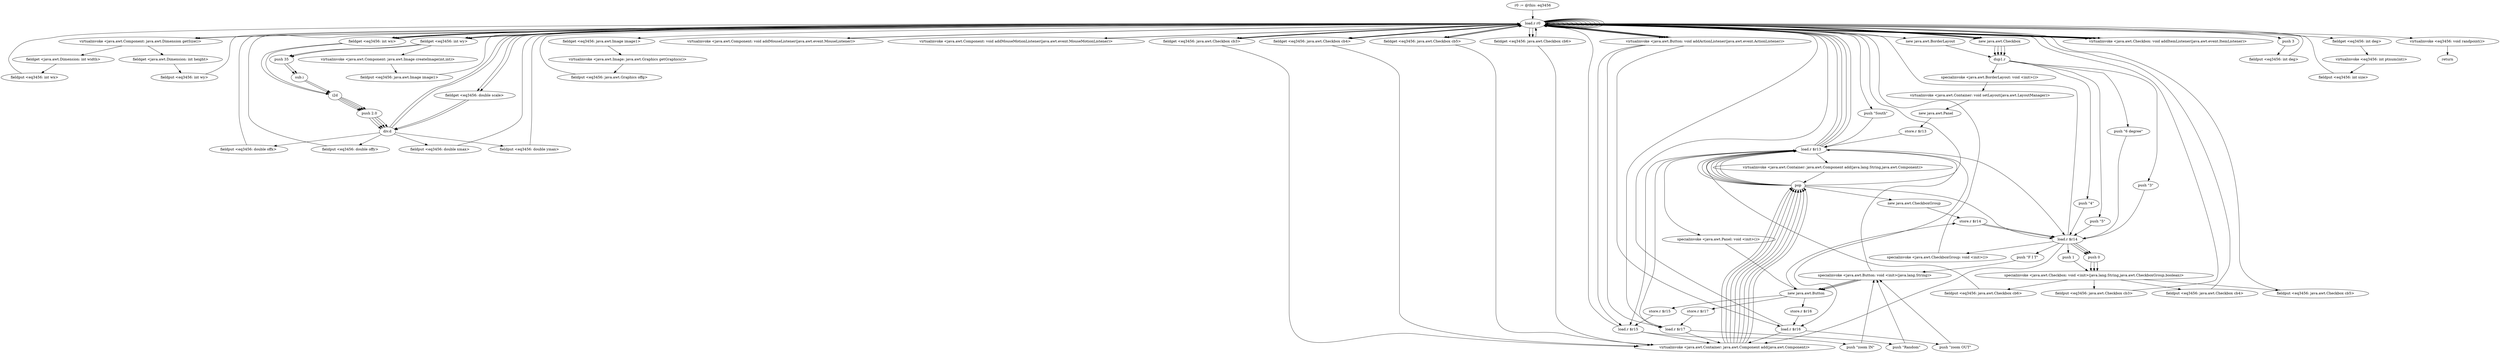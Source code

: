 digraph "" {
    "r0 := @this: eq3456"
    "load.r r0"
    "r0 := @this: eq3456"->"load.r r0";
    "load.r r0"->"load.r r0";
    "virtualinvoke <java.awt.Component: java.awt.Dimension getSize()>"
    "load.r r0"->"virtualinvoke <java.awt.Component: java.awt.Dimension getSize()>";
    "fieldget <java.awt.Dimension: int width>"
    "virtualinvoke <java.awt.Component: java.awt.Dimension getSize()>"->"fieldget <java.awt.Dimension: int width>";
    "fieldput <eq3456: int wx>"
    "fieldget <java.awt.Dimension: int width>"->"fieldput <eq3456: int wx>";
    "fieldput <eq3456: int wx>"->"load.r r0";
    "load.r r0"->"load.r r0";
    "load.r r0"->"virtualinvoke <java.awt.Component: java.awt.Dimension getSize()>";
    "fieldget <java.awt.Dimension: int height>"
    "virtualinvoke <java.awt.Component: java.awt.Dimension getSize()>"->"fieldget <java.awt.Dimension: int height>";
    "fieldput <eq3456: int wy>"
    "fieldget <java.awt.Dimension: int height>"->"fieldput <eq3456: int wy>";
    "fieldput <eq3456: int wy>"->"load.r r0";
    "load.r r0"->"load.r r0";
    "fieldget <eq3456: int wx>"
    "load.r r0"->"fieldget <eq3456: int wx>";
    "i2d"
    "fieldget <eq3456: int wx>"->"i2d";
    "push 2.0"
    "i2d"->"push 2.0";
    "div.d"
    "push 2.0"->"div.d";
    "fieldput <eq3456: double offx>"
    "div.d"->"fieldput <eq3456: double offx>";
    "fieldput <eq3456: double offx>"->"load.r r0";
    "load.r r0"->"load.r r0";
    "fieldget <eq3456: int wy>"
    "load.r r0"->"fieldget <eq3456: int wy>";
    "push 35"
    "fieldget <eq3456: int wy>"->"push 35";
    "sub.i"
    "push 35"->"sub.i";
    "sub.i"->"i2d";
    "i2d"->"push 2.0";
    "push 2.0"->"div.d";
    "fieldput <eq3456: double offy>"
    "div.d"->"fieldput <eq3456: double offy>";
    "fieldput <eq3456: double offy>"->"load.r r0";
    "load.r r0"->"load.r r0";
    "load.r r0"->"fieldget <eq3456: int wx>";
    "fieldget <eq3456: int wx>"->"i2d";
    "i2d"->"push 2.0";
    "push 2.0"->"div.d";
    "div.d"->"load.r r0";
    "fieldget <eq3456: double scale>"
    "load.r r0"->"fieldget <eq3456: double scale>";
    "fieldget <eq3456: double scale>"->"div.d";
    "fieldput <eq3456: double xmax>"
    "div.d"->"fieldput <eq3456: double xmax>";
    "fieldput <eq3456: double xmax>"->"load.r r0";
    "load.r r0"->"load.r r0";
    "load.r r0"->"fieldget <eq3456: int wy>";
    "fieldget <eq3456: int wy>"->"push 35";
    "push 35"->"sub.i";
    "sub.i"->"i2d";
    "i2d"->"push 2.0";
    "push 2.0"->"div.d";
    "div.d"->"load.r r0";
    "load.r r0"->"fieldget <eq3456: double scale>";
    "fieldget <eq3456: double scale>"->"div.d";
    "fieldput <eq3456: double ymax>"
    "div.d"->"fieldput <eq3456: double ymax>";
    "fieldput <eq3456: double ymax>"->"load.r r0";
    "load.r r0"->"load.r r0";
    "load.r r0"->"load.r r0";
    "load.r r0"->"fieldget <eq3456: int wx>";
    "fieldget <eq3456: int wx>"->"load.r r0";
    "load.r r0"->"fieldget <eq3456: int wy>";
    "virtualinvoke <java.awt.Component: java.awt.Image createImage(int,int)>"
    "fieldget <eq3456: int wy>"->"virtualinvoke <java.awt.Component: java.awt.Image createImage(int,int)>";
    "fieldput <eq3456: java.awt.Image image1>"
    "virtualinvoke <java.awt.Component: java.awt.Image createImage(int,int)>"->"fieldput <eq3456: java.awt.Image image1>";
    "fieldput <eq3456: java.awt.Image image1>"->"load.r r0";
    "load.r r0"->"load.r r0";
    "fieldget <eq3456: java.awt.Image image1>"
    "load.r r0"->"fieldget <eq3456: java.awt.Image image1>";
    "virtualinvoke <java.awt.Image: java.awt.Graphics getGraphics()>"
    "fieldget <eq3456: java.awt.Image image1>"->"virtualinvoke <java.awt.Image: java.awt.Graphics getGraphics()>";
    "fieldput <eq3456: java.awt.Graphics offg>"
    "virtualinvoke <java.awt.Image: java.awt.Graphics getGraphics()>"->"fieldput <eq3456: java.awt.Graphics offg>";
    "fieldput <eq3456: java.awt.Graphics offg>"->"load.r r0";
    "load.r r0"->"load.r r0";
    "virtualinvoke <java.awt.Component: void addMouseListener(java.awt.event.MouseListener)>"
    "load.r r0"->"virtualinvoke <java.awt.Component: void addMouseListener(java.awt.event.MouseListener)>";
    "virtualinvoke <java.awt.Component: void addMouseListener(java.awt.event.MouseListener)>"->"load.r r0";
    "load.r r0"->"load.r r0";
    "virtualinvoke <java.awt.Component: void addMouseMotionListener(java.awt.event.MouseMotionListener)>"
    "load.r r0"->"virtualinvoke <java.awt.Component: void addMouseMotionListener(java.awt.event.MouseMotionListener)>";
    "virtualinvoke <java.awt.Component: void addMouseMotionListener(java.awt.event.MouseMotionListener)>"->"load.r r0";
    "new java.awt.BorderLayout"
    "load.r r0"->"new java.awt.BorderLayout";
    "dup1.r"
    "new java.awt.BorderLayout"->"dup1.r";
    "specialinvoke <java.awt.BorderLayout: void <init>()>"
    "dup1.r"->"specialinvoke <java.awt.BorderLayout: void <init>()>";
    "virtualinvoke <java.awt.Container: void setLayout(java.awt.LayoutManager)>"
    "specialinvoke <java.awt.BorderLayout: void <init>()>"->"virtualinvoke <java.awt.Container: void setLayout(java.awt.LayoutManager)>";
    "new java.awt.Panel"
    "virtualinvoke <java.awt.Container: void setLayout(java.awt.LayoutManager)>"->"new java.awt.Panel";
    "store.r $r13"
    "new java.awt.Panel"->"store.r $r13";
    "load.r $r13"
    "store.r $r13"->"load.r $r13";
    "specialinvoke <java.awt.Panel: void <init>()>"
    "load.r $r13"->"specialinvoke <java.awt.Panel: void <init>()>";
    "new java.awt.Button"
    "specialinvoke <java.awt.Panel: void <init>()>"->"new java.awt.Button";
    "store.r $r14"
    "new java.awt.Button"->"store.r $r14";
    "load.r $r14"
    "store.r $r14"->"load.r $r14";
    "push \"F I T\""
    "load.r $r14"->"push \"F I T\"";
    "specialinvoke <java.awt.Button: void <init>(java.lang.String)>"
    "push \"F I T\""->"specialinvoke <java.awt.Button: void <init>(java.lang.String)>";
    "specialinvoke <java.awt.Button: void <init>(java.lang.String)>"->"new java.awt.Button";
    "store.r $r15"
    "new java.awt.Button"->"store.r $r15";
    "load.r $r15"
    "store.r $r15"->"load.r $r15";
    "push \"zoom IN\""
    "load.r $r15"->"push \"zoom IN\"";
    "push \"zoom IN\""->"specialinvoke <java.awt.Button: void <init>(java.lang.String)>";
    "specialinvoke <java.awt.Button: void <init>(java.lang.String)>"->"new java.awt.Button";
    "store.r $r16"
    "new java.awt.Button"->"store.r $r16";
    "load.r $r16"
    "store.r $r16"->"load.r $r16";
    "push \"zoom OUT\""
    "load.r $r16"->"push \"zoom OUT\"";
    "push \"zoom OUT\""->"specialinvoke <java.awt.Button: void <init>(java.lang.String)>";
    "specialinvoke <java.awt.Button: void <init>(java.lang.String)>"->"new java.awt.Button";
    "store.r $r17"
    "new java.awt.Button"->"store.r $r17";
    "load.r $r17"
    "store.r $r17"->"load.r $r17";
    "push \"Random\""
    "load.r $r17"->"push \"Random\"";
    "push \"Random\""->"specialinvoke <java.awt.Button: void <init>(java.lang.String)>";
    "specialinvoke <java.awt.Button: void <init>(java.lang.String)>"->"load.r $r13";
    "load.r $r13"->"load.r $r14";
    "virtualinvoke <java.awt.Container: java.awt.Component add(java.awt.Component)>"
    "load.r $r14"->"virtualinvoke <java.awt.Container: java.awt.Component add(java.awt.Component)>";
    "pop"
    "virtualinvoke <java.awt.Container: java.awt.Component add(java.awt.Component)>"->"pop";
    "pop"->"load.r $r13";
    "load.r $r13"->"load.r $r15";
    "load.r $r15"->"virtualinvoke <java.awt.Container: java.awt.Component add(java.awt.Component)>";
    "virtualinvoke <java.awt.Container: java.awt.Component add(java.awt.Component)>"->"pop";
    "pop"->"load.r $r13";
    "load.r $r13"->"load.r $r16";
    "load.r $r16"->"virtualinvoke <java.awt.Container: java.awt.Component add(java.awt.Component)>";
    "virtualinvoke <java.awt.Container: java.awt.Component add(java.awt.Component)>"->"pop";
    "pop"->"load.r $r13";
    "load.r $r13"->"load.r $r17";
    "load.r $r17"->"virtualinvoke <java.awt.Container: java.awt.Component add(java.awt.Component)>";
    "virtualinvoke <java.awt.Container: java.awt.Component add(java.awt.Component)>"->"pop";
    "pop"->"load.r $r14";
    "load.r $r14"->"load.r r0";
    "virtualinvoke <java.awt.Button: void addActionListener(java.awt.event.ActionListener)>"
    "load.r r0"->"virtualinvoke <java.awt.Button: void addActionListener(java.awt.event.ActionListener)>";
    "virtualinvoke <java.awt.Button: void addActionListener(java.awt.event.ActionListener)>"->"load.r $r15";
    "load.r $r15"->"load.r r0";
    "load.r r0"->"virtualinvoke <java.awt.Button: void addActionListener(java.awt.event.ActionListener)>";
    "virtualinvoke <java.awt.Button: void addActionListener(java.awt.event.ActionListener)>"->"load.r $r16";
    "load.r $r16"->"load.r r0";
    "load.r r0"->"virtualinvoke <java.awt.Button: void addActionListener(java.awt.event.ActionListener)>";
    "virtualinvoke <java.awt.Button: void addActionListener(java.awt.event.ActionListener)>"->"load.r $r17";
    "load.r $r17"->"load.r r0";
    "load.r r0"->"virtualinvoke <java.awt.Button: void addActionListener(java.awt.event.ActionListener)>";
    "virtualinvoke <java.awt.Button: void addActionListener(java.awt.event.ActionListener)>"->"load.r r0";
    "push \"South\""
    "load.r r0"->"push \"South\"";
    "push \"South\""->"load.r $r13";
    "virtualinvoke <java.awt.Container: java.awt.Component add(java.lang.String,java.awt.Component)>"
    "load.r $r13"->"virtualinvoke <java.awt.Container: java.awt.Component add(java.lang.String,java.awt.Component)>";
    "virtualinvoke <java.awt.Container: java.awt.Component add(java.lang.String,java.awt.Component)>"->"pop";
    "new java.awt.CheckboxGroup"
    "pop"->"new java.awt.CheckboxGroup";
    "new java.awt.CheckboxGroup"->"store.r $r14";
    "store.r $r14"->"load.r $r14";
    "specialinvoke <java.awt.CheckboxGroup: void <init>()>"
    "load.r $r14"->"specialinvoke <java.awt.CheckboxGroup: void <init>()>";
    "specialinvoke <java.awt.CheckboxGroup: void <init>()>"->"load.r r0";
    "new java.awt.Checkbox"
    "load.r r0"->"new java.awt.Checkbox";
    "new java.awt.Checkbox"->"dup1.r";
    "push \"3\""
    "dup1.r"->"push \"3\"";
    "push \"3\""->"load.r $r14";
    "push 1"
    "load.r $r14"->"push 1";
    "specialinvoke <java.awt.Checkbox: void <init>(java.lang.String,java.awt.CheckboxGroup,boolean)>"
    "push 1"->"specialinvoke <java.awt.Checkbox: void <init>(java.lang.String,java.awt.CheckboxGroup,boolean)>";
    "fieldput <eq3456: java.awt.Checkbox cb3>"
    "specialinvoke <java.awt.Checkbox: void <init>(java.lang.String,java.awt.CheckboxGroup,boolean)>"->"fieldput <eq3456: java.awt.Checkbox cb3>";
    "fieldput <eq3456: java.awt.Checkbox cb3>"->"load.r r0";
    "load.r r0"->"new java.awt.Checkbox";
    "new java.awt.Checkbox"->"dup1.r";
    "push \"4\""
    "dup1.r"->"push \"4\"";
    "push \"4\""->"load.r $r14";
    "push 0"
    "load.r $r14"->"push 0";
    "push 0"->"specialinvoke <java.awt.Checkbox: void <init>(java.lang.String,java.awt.CheckboxGroup,boolean)>";
    "fieldput <eq3456: java.awt.Checkbox cb4>"
    "specialinvoke <java.awt.Checkbox: void <init>(java.lang.String,java.awt.CheckboxGroup,boolean)>"->"fieldput <eq3456: java.awt.Checkbox cb4>";
    "fieldput <eq3456: java.awt.Checkbox cb4>"->"load.r r0";
    "load.r r0"->"new java.awt.Checkbox";
    "new java.awt.Checkbox"->"dup1.r";
    "push \"5\""
    "dup1.r"->"push \"5\"";
    "push \"5\""->"load.r $r14";
    "load.r $r14"->"push 0";
    "push 0"->"specialinvoke <java.awt.Checkbox: void <init>(java.lang.String,java.awt.CheckboxGroup,boolean)>";
    "fieldput <eq3456: java.awt.Checkbox cb5>"
    "specialinvoke <java.awt.Checkbox: void <init>(java.lang.String,java.awt.CheckboxGroup,boolean)>"->"fieldput <eq3456: java.awt.Checkbox cb5>";
    "fieldput <eq3456: java.awt.Checkbox cb5>"->"load.r r0";
    "load.r r0"->"new java.awt.Checkbox";
    "new java.awt.Checkbox"->"dup1.r";
    "push \"6 degree\""
    "dup1.r"->"push \"6 degree\"";
    "push \"6 degree\""->"load.r $r14";
    "load.r $r14"->"push 0";
    "push 0"->"specialinvoke <java.awt.Checkbox: void <init>(java.lang.String,java.awt.CheckboxGroup,boolean)>";
    "fieldput <eq3456: java.awt.Checkbox cb6>"
    "specialinvoke <java.awt.Checkbox: void <init>(java.lang.String,java.awt.CheckboxGroup,boolean)>"->"fieldput <eq3456: java.awt.Checkbox cb6>";
    "fieldput <eq3456: java.awt.Checkbox cb6>"->"load.r $r13";
    "load.r $r13"->"load.r r0";
    "fieldget <eq3456: java.awt.Checkbox cb3>"
    "load.r r0"->"fieldget <eq3456: java.awt.Checkbox cb3>";
    "fieldget <eq3456: java.awt.Checkbox cb3>"->"virtualinvoke <java.awt.Container: java.awt.Component add(java.awt.Component)>";
    "virtualinvoke <java.awt.Container: java.awt.Component add(java.awt.Component)>"->"pop";
    "pop"->"load.r $r13";
    "load.r $r13"->"load.r r0";
    "fieldget <eq3456: java.awt.Checkbox cb4>"
    "load.r r0"->"fieldget <eq3456: java.awt.Checkbox cb4>";
    "fieldget <eq3456: java.awt.Checkbox cb4>"->"virtualinvoke <java.awt.Container: java.awt.Component add(java.awt.Component)>";
    "virtualinvoke <java.awt.Container: java.awt.Component add(java.awt.Component)>"->"pop";
    "pop"->"load.r $r13";
    "load.r $r13"->"load.r r0";
    "fieldget <eq3456: java.awt.Checkbox cb5>"
    "load.r r0"->"fieldget <eq3456: java.awt.Checkbox cb5>";
    "fieldget <eq3456: java.awt.Checkbox cb5>"->"virtualinvoke <java.awt.Container: java.awt.Component add(java.awt.Component)>";
    "virtualinvoke <java.awt.Container: java.awt.Component add(java.awt.Component)>"->"pop";
    "pop"->"load.r $r13";
    "load.r $r13"->"load.r r0";
    "fieldget <eq3456: java.awt.Checkbox cb6>"
    "load.r r0"->"fieldget <eq3456: java.awt.Checkbox cb6>";
    "fieldget <eq3456: java.awt.Checkbox cb6>"->"virtualinvoke <java.awt.Container: java.awt.Component add(java.awt.Component)>";
    "virtualinvoke <java.awt.Container: java.awt.Component add(java.awt.Component)>"->"pop";
    "pop"->"load.r r0";
    "load.r r0"->"fieldget <eq3456: java.awt.Checkbox cb3>";
    "fieldget <eq3456: java.awt.Checkbox cb3>"->"load.r r0";
    "virtualinvoke <java.awt.Checkbox: void addItemListener(java.awt.event.ItemListener)>"
    "load.r r0"->"virtualinvoke <java.awt.Checkbox: void addItemListener(java.awt.event.ItemListener)>";
    "virtualinvoke <java.awt.Checkbox: void addItemListener(java.awt.event.ItemListener)>"->"load.r r0";
    "load.r r0"->"fieldget <eq3456: java.awt.Checkbox cb4>";
    "fieldget <eq3456: java.awt.Checkbox cb4>"->"load.r r0";
    "load.r r0"->"virtualinvoke <java.awt.Checkbox: void addItemListener(java.awt.event.ItemListener)>";
    "virtualinvoke <java.awt.Checkbox: void addItemListener(java.awt.event.ItemListener)>"->"load.r r0";
    "load.r r0"->"fieldget <eq3456: java.awt.Checkbox cb5>";
    "fieldget <eq3456: java.awt.Checkbox cb5>"->"load.r r0";
    "load.r r0"->"virtualinvoke <java.awt.Checkbox: void addItemListener(java.awt.event.ItemListener)>";
    "virtualinvoke <java.awt.Checkbox: void addItemListener(java.awt.event.ItemListener)>"->"load.r r0";
    "load.r r0"->"fieldget <eq3456: java.awt.Checkbox cb6>";
    "fieldget <eq3456: java.awt.Checkbox cb6>"->"load.r r0";
    "load.r r0"->"virtualinvoke <java.awt.Checkbox: void addItemListener(java.awt.event.ItemListener)>";
    "virtualinvoke <java.awt.Checkbox: void addItemListener(java.awt.event.ItemListener)>"->"load.r r0";
    "push 3"
    "load.r r0"->"push 3";
    "fieldput <eq3456: int deg>"
    "push 3"->"fieldput <eq3456: int deg>";
    "fieldput <eq3456: int deg>"->"load.r r0";
    "load.r r0"->"load.r r0";
    "load.r r0"->"load.r r0";
    "fieldget <eq3456: int deg>"
    "load.r r0"->"fieldget <eq3456: int deg>";
    "virtualinvoke <eq3456: int ptnum(int)>"
    "fieldget <eq3456: int deg>"->"virtualinvoke <eq3456: int ptnum(int)>";
    "fieldput <eq3456: int size>"
    "virtualinvoke <eq3456: int ptnum(int)>"->"fieldput <eq3456: int size>";
    "fieldput <eq3456: int size>"->"load.r r0";
    "virtualinvoke <eq3456: void randpoint()>"
    "load.r r0"->"virtualinvoke <eq3456: void randpoint()>";
    "return"
    "virtualinvoke <eq3456: void randpoint()>"->"return";
}
